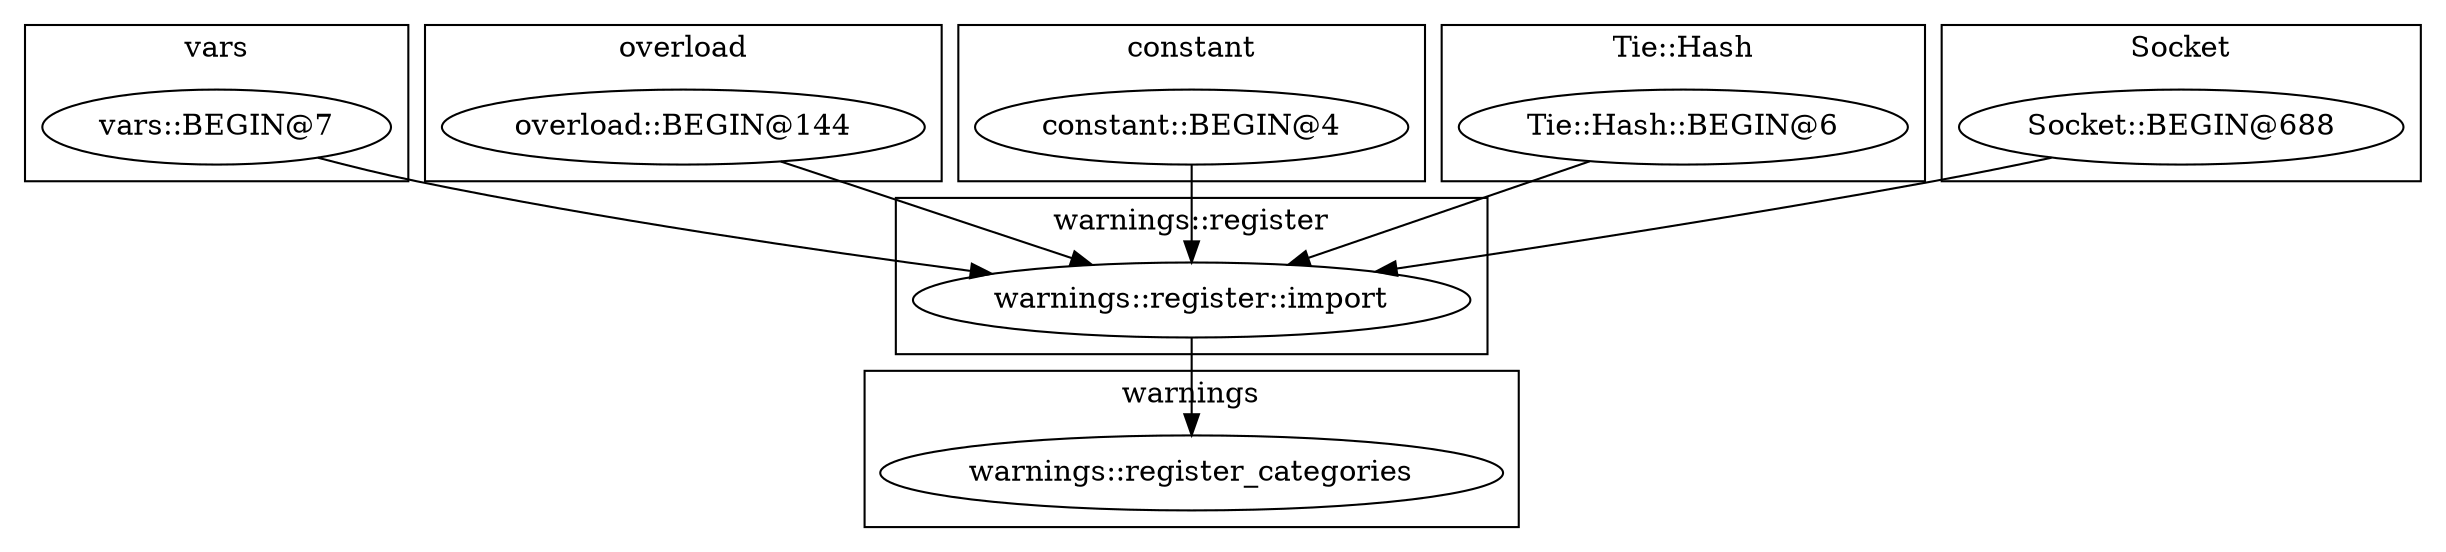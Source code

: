 digraph {
graph [overlap=false]
subgraph cluster_warnings {
	label="warnings";
	"warnings::register_categories";
}
subgraph cluster_vars {
	label="vars";
	"vars::BEGIN@7";
}
subgraph cluster_overload {
	label="overload";
	"overload::BEGIN@144";
}
subgraph cluster_constant {
	label="constant";
	"constant::BEGIN@4";
}
subgraph cluster_Tie_Hash {
	label="Tie::Hash";
	"Tie::Hash::BEGIN@6";
}
subgraph cluster_warnings_register {
	label="warnings::register";
	"warnings::register::import";
}
subgraph cluster_Socket {
	label="Socket";
	"Socket::BEGIN@688";
}
"warnings::register::import" -> "warnings::register_categories";
"constant::BEGIN@4" -> "warnings::register::import";
"Tie::Hash::BEGIN@6" -> "warnings::register::import";
"vars::BEGIN@7" -> "warnings::register::import";
"overload::BEGIN@144" -> "warnings::register::import";
"Socket::BEGIN@688" -> "warnings::register::import";
}
